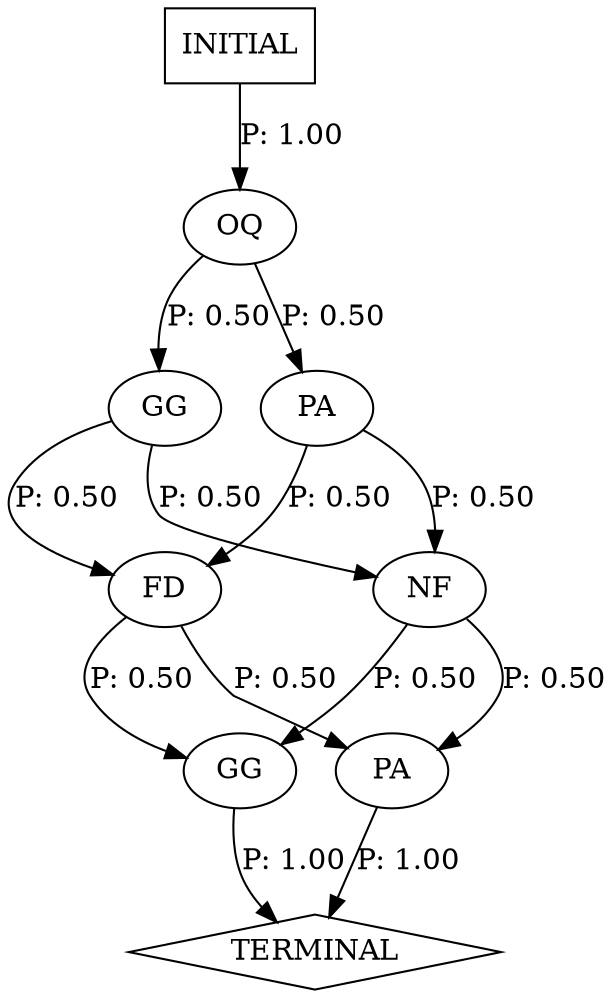 digraph G {
  0 [label="FD"];
  1 [label="GG"];
  2 [label="GG"];
  3 [label="NF"];
  4 [label="OQ"];
  5 [label="PA"];
  6 [label="PA"];
  7 [label="TERMINAL",shape=diamond];
  8 [label="INITIAL",shape=box];
0->1 [label="P: 0.50"];
0->5 [label="P: 0.50"];
1->7 [label="P: 1.00"];
2->0 [label="P: 0.50"];
2->3 [label="P: 0.50"];
3->1 [label="P: 0.50"];
3->5 [label="P: 0.50"];
4->2 [label="P: 0.50"];
4->6 [label="P: 0.50"];
5->7 [label="P: 1.00"];
6->0 [label="P: 0.50"];
6->3 [label="P: 0.50"];
8->4 [label="P: 1.00"];
}
